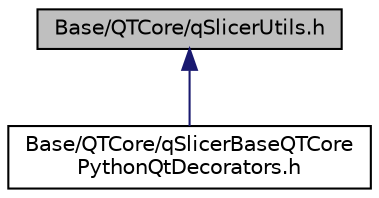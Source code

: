 digraph "Base/QTCore/qSlicerUtils.h"
{
  bgcolor="transparent";
  edge [fontname="Helvetica",fontsize="10",labelfontname="Helvetica",labelfontsize="10"];
  node [fontname="Helvetica",fontsize="10",shape=record];
  Node4 [label="Base/QTCore/qSlicerUtils.h",height=0.2,width=0.4,color="black", fillcolor="grey75", style="filled", fontcolor="black"];
  Node4 -> Node5 [dir="back",color="midnightblue",fontsize="10",style="solid",fontname="Helvetica"];
  Node5 [label="Base/QTCore/qSlicerBaseQTCore\lPythonQtDecorators.h",height=0.2,width=0.4,color="black",URL="$qSlicerBaseQTCorePythonQtDecorators_8h.html"];
}
